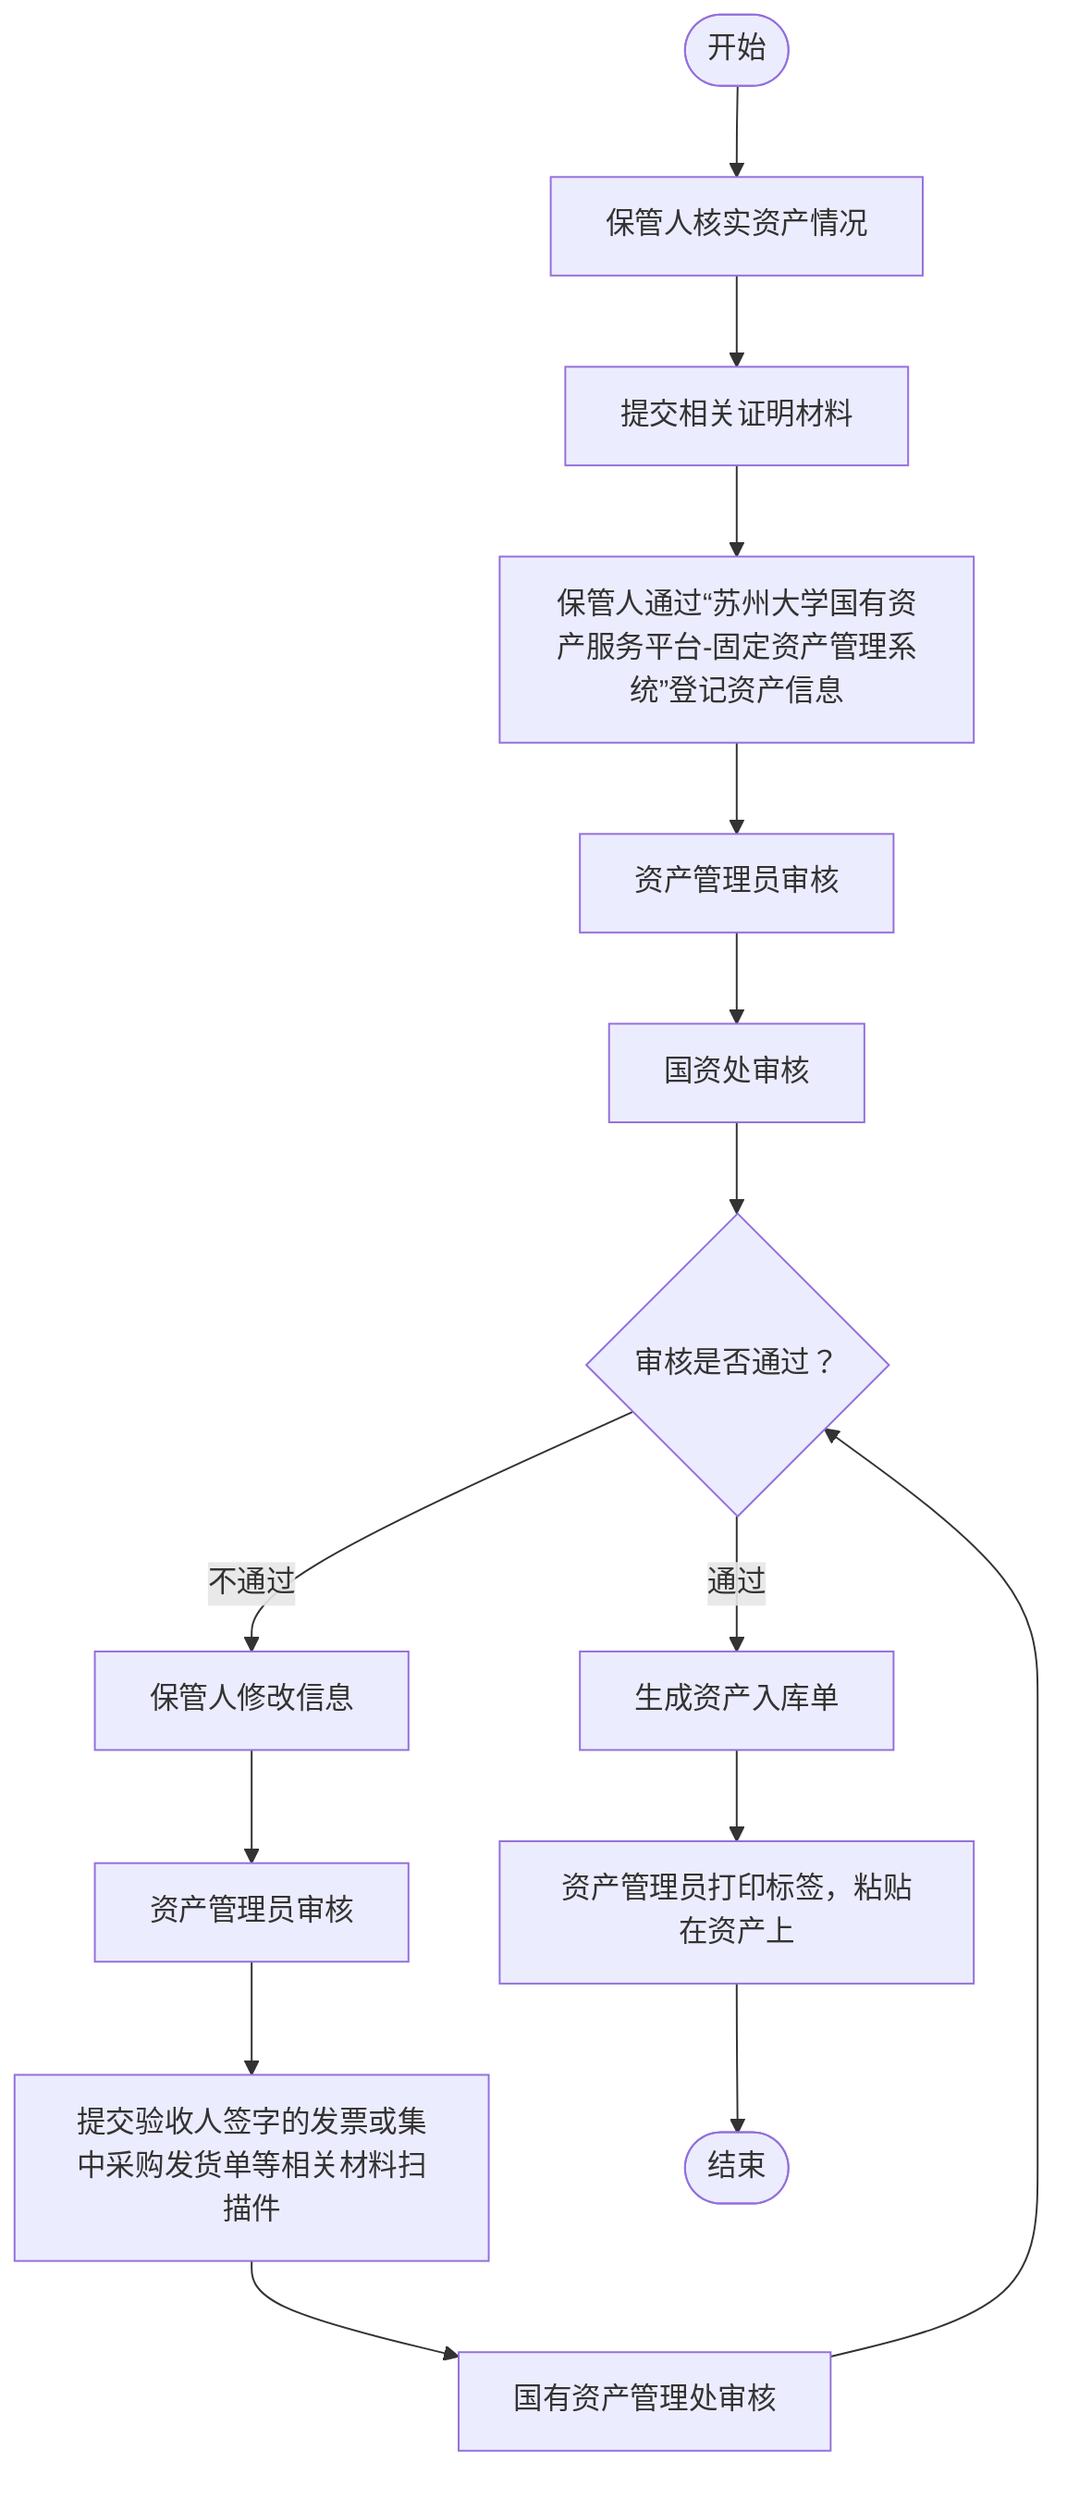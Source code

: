 flowchart TD
    Start([开始]) --> A[保管人核实资产情况]
    A --> B[提交相关证明材料]
    B --> C[保管人通过“苏州大学国有资产服务平台-固定资产管理系统”登记资产信息]
    C --> D[资产管理员审核]
    D --> E[国资处审核]
    E --> F{审核是否通过？}
    F -->|通过| G[生成资产入库单]
    F -->|不通过| H[保管人修改信息]
    H --> I[资产管理员审核]
    I --> J[提交验收人签字的发票或集中采购发货单等相关材料扫描件]
    J --> K[国有资产管理处审核]
    K --> F
    G --> L[资产管理员打印标签，粘贴在资产上]
    L --> End([结束])